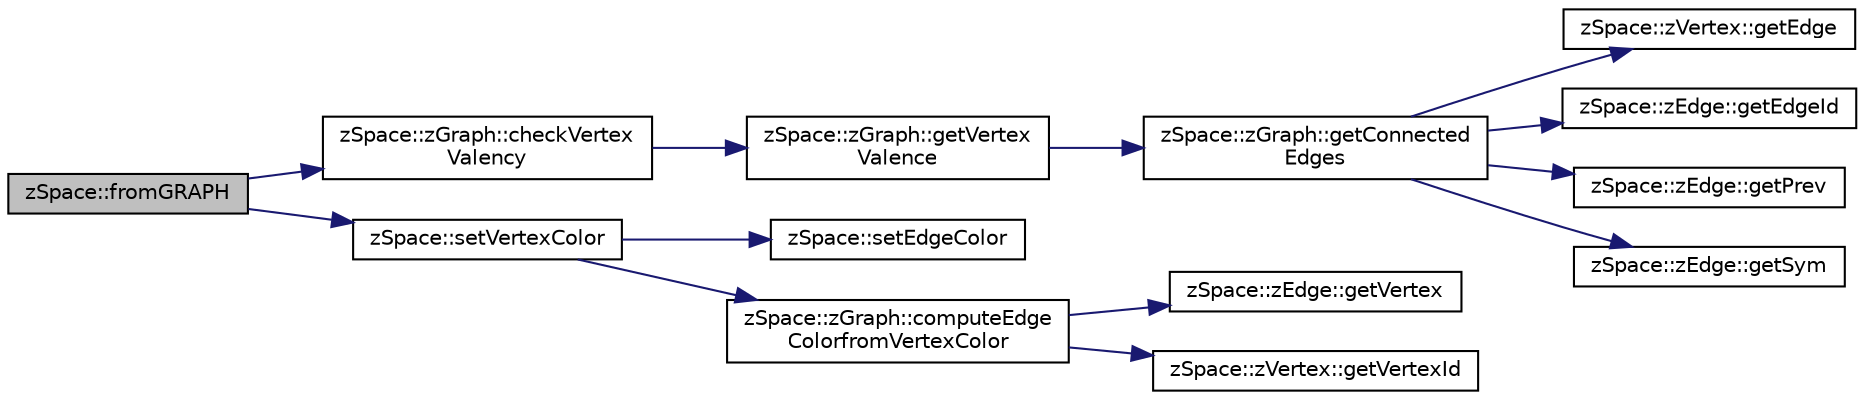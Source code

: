 digraph "zSpace::fromGRAPH"
{
 // LATEX_PDF_SIZE
  edge [fontname="Helvetica",fontsize="10",labelfontname="Helvetica",labelfontsize="10"];
  node [fontname="Helvetica",fontsize="10",shape=record];
  rankdir="LR";
  Node0 [label="zSpace::fromGRAPH",height=0.2,width=0.4,color="black", fillcolor="grey75", style="filled", fontcolor="black",tooltip="This method creates a container of particles with the positions initiaised at the graph vertex positi..."];
  Node0 -> Node1 [color="midnightblue",fontsize="10",style="solid",fontname="Helvetica"];
  Node1 [label="zSpace::zGraph::checkVertex\lValency",height=0.2,width=0.4,color="black", fillcolor="white", style="filled",URL="$classz_space_1_1z_graph.html#a9e23625758374dac9bf02ac15961dfa2",tooltip="This method determines if input zVertex valency is equal to the input valence number."];
  Node1 -> Node2 [color="midnightblue",fontsize="10",style="solid",fontname="Helvetica"];
  Node2 [label="zSpace::zGraph::getVertex\lValence",height=0.2,width=0.4,color="black", fillcolor="white", style="filled",URL="$classz_space_1_1z_graph.html#aa5b1403b1a2992d1c8a39f76dea393e3",tooltip="This method calculate the valency of the input zVertex."];
  Node2 -> Node3 [color="midnightblue",fontsize="10",style="solid",fontname="Helvetica"];
  Node3 [label="zSpace::zGraph::getConnected\lEdges",height=0.2,width=0.4,color="black", fillcolor="white", style="filled",URL="$classz_space_1_1z_graph.html#ab623e9a3bfc70e1f140b911cb0645bd2",tooltip="This method gets the edges connected to input zVertex or zEdge."];
  Node3 -> Node4 [color="midnightblue",fontsize="10",style="solid",fontname="Helvetica"];
  Node4 [label="zSpace::zVertex::getEdge",height=0.2,width=0.4,color="black", fillcolor="white", style="filled",URL="$classz_space_1_1z_vertex.html#a7d187864963f642666b8c3bcfecee6e9",tooltip="This method returns the associated edge of current zVertex."];
  Node3 -> Node5 [color="midnightblue",fontsize="10",style="solid",fontname="Helvetica"];
  Node5 [label="zSpace::zEdge::getEdgeId",height=0.2,width=0.4,color="black", fillcolor="white", style="filled",URL="$classz_space_1_1z_edge.html#acd6947ccba055fa6c31d6d386fe68e12",tooltip="This method returns the edgeId of current zEdge."];
  Node3 -> Node6 [color="midnightblue",fontsize="10",style="solid",fontname="Helvetica"];
  Node6 [label="zSpace::zEdge::getPrev",height=0.2,width=0.4,color="black", fillcolor="white", style="filled",URL="$classz_space_1_1z_edge.html#a01d9d153f7c5ec381474e815384f7d30",tooltip="This method returns the previous edge of current zEdge."];
  Node3 -> Node7 [color="midnightblue",fontsize="10",style="solid",fontname="Helvetica"];
  Node7 [label="zSpace::zEdge::getSym",height=0.2,width=0.4,color="black", fillcolor="white", style="filled",URL="$classz_space_1_1z_edge.html#a461679ac74cc371ad32e94092848f536",tooltip="This method returns the symmetry edge of current zEdge."];
  Node0 -> Node8 [color="midnightblue",fontsize="10",style="solid",fontname="Helvetica"];
  Node8 [label="zSpace::setVertexColor",height=0.2,width=0.4,color="black", fillcolor="white", style="filled",URL="$group__z_graph_utilities.html#ga4f9c543da91c5080307477a7a400ee01",tooltip="This method sets vertex color of all the vertices to the input color."];
  Node8 -> Node9 [color="midnightblue",fontsize="10",style="solid",fontname="Helvetica"];
  Node9 [label="zSpace::setEdgeColor",height=0.2,width=0.4,color="black", fillcolor="white", style="filled",URL="$group__z_graph_mesh_utilities.html#gaee6bfa4f8bd3051509412532bbd343dc",tooltip="This method sets edge color of of the input zGraph/zMesh edge and its symmetry edge to the input colo..."];
  Node8 -> Node10 [color="midnightblue",fontsize="10",style="solid",fontname="Helvetica"];
  Node10 [label="zSpace::zGraph::computeEdge\lColorfromVertexColor",height=0.2,width=0.4,color="black", fillcolor="white", style="filled",URL="$classz_space_1_1z_graph.html#a9d24b6ca7f58c16f1284671797267f21",tooltip="This method computes the Edge colors based on the vertex colors."];
  Node10 -> Node11 [color="midnightblue",fontsize="10",style="solid",fontname="Helvetica"];
  Node11 [label="zSpace::zEdge::getVertex",height=0.2,width=0.4,color="black", fillcolor="white", style="filled",URL="$classz_space_1_1z_edge.html#a07c082aa54f78145fdcd5e5e4bb889f1",tooltip="This method returns the vertex pointed to by the current zEdge."];
  Node10 -> Node12 [color="midnightblue",fontsize="10",style="solid",fontname="Helvetica"];
  Node12 [label="zSpace::zVertex::getVertexId",height=0.2,width=0.4,color="black", fillcolor="white", style="filled",URL="$classz_space_1_1z_vertex.html#ae6637ab378719b6c68c8237777fd065e",tooltip="This method returns the vertexId of current zVertex."];
}
